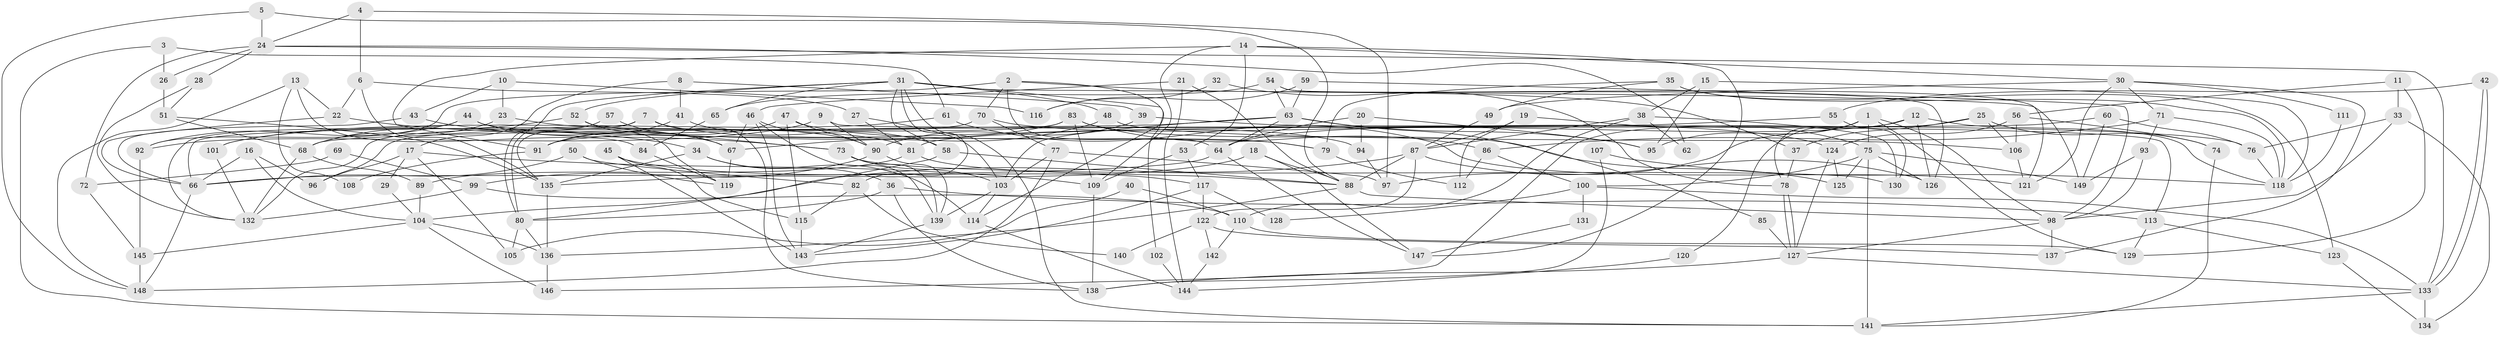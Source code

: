 // coarse degree distribution, {9: 0.0851063829787234, 11: 0.10638297872340426, 4: 0.10638297872340426, 6: 0.1276595744680851, 5: 0.0425531914893617, 7: 0.0425531914893617, 13: 0.02127659574468085, 16: 0.02127659574468085, 3: 0.14893617021276595, 12: 0.0425531914893617, 8: 0.0851063829787234, 2: 0.1276595744680851, 18: 0.02127659574468085, 17: 0.02127659574468085}
// Generated by graph-tools (version 1.1) at 2025/18/03/04/25 18:18:54]
// undirected, 149 vertices, 298 edges
graph export_dot {
graph [start="1"]
  node [color=gray90,style=filled];
  1;
  2;
  3;
  4;
  5;
  6;
  7;
  8;
  9;
  10;
  11;
  12;
  13;
  14;
  15;
  16;
  17;
  18;
  19;
  20;
  21;
  22;
  23;
  24;
  25;
  26;
  27;
  28;
  29;
  30;
  31;
  32;
  33;
  34;
  35;
  36;
  37;
  38;
  39;
  40;
  41;
  42;
  43;
  44;
  45;
  46;
  47;
  48;
  49;
  50;
  51;
  52;
  53;
  54;
  55;
  56;
  57;
  58;
  59;
  60;
  61;
  62;
  63;
  64;
  65;
  66;
  67;
  68;
  69;
  70;
  71;
  72;
  73;
  74;
  75;
  76;
  77;
  78;
  79;
  80;
  81;
  82;
  83;
  84;
  85;
  86;
  87;
  88;
  89;
  90;
  91;
  92;
  93;
  94;
  95;
  96;
  97;
  98;
  99;
  100;
  101;
  102;
  103;
  104;
  105;
  106;
  107;
  108;
  109;
  110;
  111;
  112;
  113;
  114;
  115;
  116;
  117;
  118;
  119;
  120;
  121;
  122;
  123;
  124;
  125;
  126;
  127;
  128;
  129;
  130;
  131;
  132;
  133;
  134;
  135;
  136;
  137;
  138;
  139;
  140;
  141;
  142;
  143;
  144;
  145;
  146;
  147;
  148;
  149;
  1 -- 129;
  1 -- 95;
  1 -- 75;
  1 -- 78;
  1 -- 97;
  1 -- 98;
  2 -- 114;
  2 -- 64;
  2 -- 37;
  2 -- 70;
  2 -- 92;
  3 -- 26;
  3 -- 141;
  3 -- 61;
  4 -- 6;
  4 -- 24;
  4 -- 97;
  5 -- 148;
  5 -- 88;
  5 -- 24;
  6 -- 27;
  6 -- 135;
  6 -- 22;
  7 -- 138;
  7 -- 135;
  7 -- 66;
  7 -- 94;
  8 -- 17;
  8 -- 39;
  8 -- 41;
  9 -- 90;
  9 -- 113;
  9 -- 92;
  10 -- 43;
  10 -- 23;
  10 -- 116;
  11 -- 33;
  11 -- 56;
  11 -- 129;
  12 -- 126;
  12 -- 64;
  12 -- 118;
  12 -- 120;
  13 -- 148;
  13 -- 22;
  13 -- 84;
  13 -- 108;
  14 -- 147;
  14 -- 91;
  14 -- 30;
  14 -- 53;
  14 -- 109;
  15 -- 95;
  15 -- 118;
  15 -- 38;
  16 -- 104;
  16 -- 66;
  16 -- 96;
  17 -- 96;
  17 -- 109;
  17 -- 29;
  17 -- 105;
  18 -- 135;
  18 -- 88;
  18 -- 147;
  19 -- 87;
  19 -- 75;
  19 -- 112;
  20 -- 64;
  20 -- 94;
  20 -- 95;
  21 -- 88;
  21 -- 46;
  21 -- 144;
  22 -- 66;
  22 -- 34;
  23 -- 68;
  23 -- 81;
  24 -- 133;
  24 -- 26;
  24 -- 28;
  24 -- 62;
  24 -- 72;
  25 -- 37;
  25 -- 106;
  25 -- 74;
  25 -- 146;
  26 -- 51;
  27 -- 103;
  27 -- 81;
  28 -- 132;
  28 -- 51;
  29 -- 104;
  30 -- 49;
  30 -- 71;
  30 -- 111;
  30 -- 121;
  30 -- 137;
  31 -- 141;
  31 -- 149;
  31 -- 48;
  31 -- 52;
  31 -- 58;
  31 -- 65;
  31 -- 80;
  31 -- 82;
  31 -- 102;
  32 -- 78;
  32 -- 116;
  33 -- 98;
  33 -- 76;
  33 -- 134;
  34 -- 36;
  34 -- 114;
  34 -- 135;
  35 -- 118;
  35 -- 79;
  35 -- 49;
  35 -- 123;
  36 -- 80;
  36 -- 138;
  36 -- 113;
  37 -- 78;
  38 -- 87;
  38 -- 62;
  38 -- 110;
  38 -- 130;
  39 -- 76;
  39 -- 90;
  40 -- 105;
  40 -- 110;
  41 -- 58;
  41 -- 91;
  42 -- 55;
  42 -- 133;
  42 -- 133;
  43 -- 66;
  43 -- 73;
  44 -- 92;
  44 -- 132;
  44 -- 67;
  44 -- 79;
  45 -- 143;
  45 -- 117;
  45 -- 115;
  46 -- 67;
  46 -- 139;
  46 -- 90;
  46 -- 143;
  47 -- 90;
  47 -- 115;
  47 -- 79;
  47 -- 91;
  48 -- 67;
  48 -- 106;
  49 -- 87;
  50 -- 82;
  50 -- 66;
  50 -- 119;
  51 -- 135;
  51 -- 68;
  52 -- 73;
  52 -- 68;
  52 -- 119;
  53 -- 109;
  53 -- 117;
  54 -- 121;
  54 -- 65;
  54 -- 63;
  54 -- 126;
  55 -- 81;
  55 -- 130;
  56 -- 106;
  56 -- 124;
  56 -- 74;
  57 -- 80;
  57 -- 67;
  58 -- 80;
  58 -- 88;
  59 -- 98;
  59 -- 63;
  59 -- 116;
  60 -- 149;
  60 -- 68;
  60 -- 76;
  61 -- 101;
  61 -- 121;
  63 -- 91;
  63 -- 64;
  63 -- 85;
  63 -- 95;
  63 -- 103;
  64 -- 66;
  64 -- 147;
  65 -- 84;
  66 -- 148;
  67 -- 119;
  68 -- 89;
  68 -- 132;
  69 -- 99;
  69 -- 72;
  70 -- 77;
  70 -- 124;
  70 -- 132;
  71 -- 86;
  71 -- 93;
  71 -- 118;
  72 -- 145;
  73 -- 139;
  73 -- 103;
  73 -- 130;
  74 -- 141;
  75 -- 141;
  75 -- 100;
  75 -- 125;
  75 -- 126;
  75 -- 149;
  76 -- 118;
  77 -- 97;
  77 -- 103;
  77 -- 148;
  78 -- 127;
  78 -- 127;
  79 -- 112;
  80 -- 136;
  80 -- 105;
  81 -- 88;
  81 -- 89;
  82 -- 115;
  82 -- 140;
  83 -- 125;
  83 -- 86;
  83 -- 96;
  83 -- 101;
  83 -- 109;
  84 -- 119;
  85 -- 127;
  86 -- 100;
  86 -- 112;
  87 -- 126;
  87 -- 88;
  87 -- 104;
  87 -- 122;
  88 -- 98;
  88 -- 136;
  89 -- 104;
  90 -- 139;
  90 -- 99;
  91 -- 108;
  92 -- 145;
  93 -- 98;
  93 -- 149;
  94 -- 97;
  98 -- 127;
  98 -- 137;
  99 -- 132;
  99 -- 110;
  100 -- 133;
  100 -- 128;
  100 -- 131;
  101 -- 132;
  102 -- 144;
  103 -- 114;
  103 -- 139;
  104 -- 136;
  104 -- 145;
  104 -- 146;
  106 -- 121;
  107 -- 138;
  107 -- 118;
  109 -- 138;
  110 -- 129;
  110 -- 142;
  111 -- 118;
  113 -- 129;
  113 -- 123;
  114 -- 144;
  115 -- 143;
  117 -- 122;
  117 -- 128;
  117 -- 143;
  120 -- 144;
  122 -- 137;
  122 -- 140;
  122 -- 142;
  123 -- 134;
  124 -- 127;
  124 -- 125;
  127 -- 133;
  127 -- 138;
  131 -- 147;
  133 -- 134;
  133 -- 141;
  135 -- 136;
  136 -- 146;
  139 -- 143;
  142 -- 144;
  145 -- 148;
}
